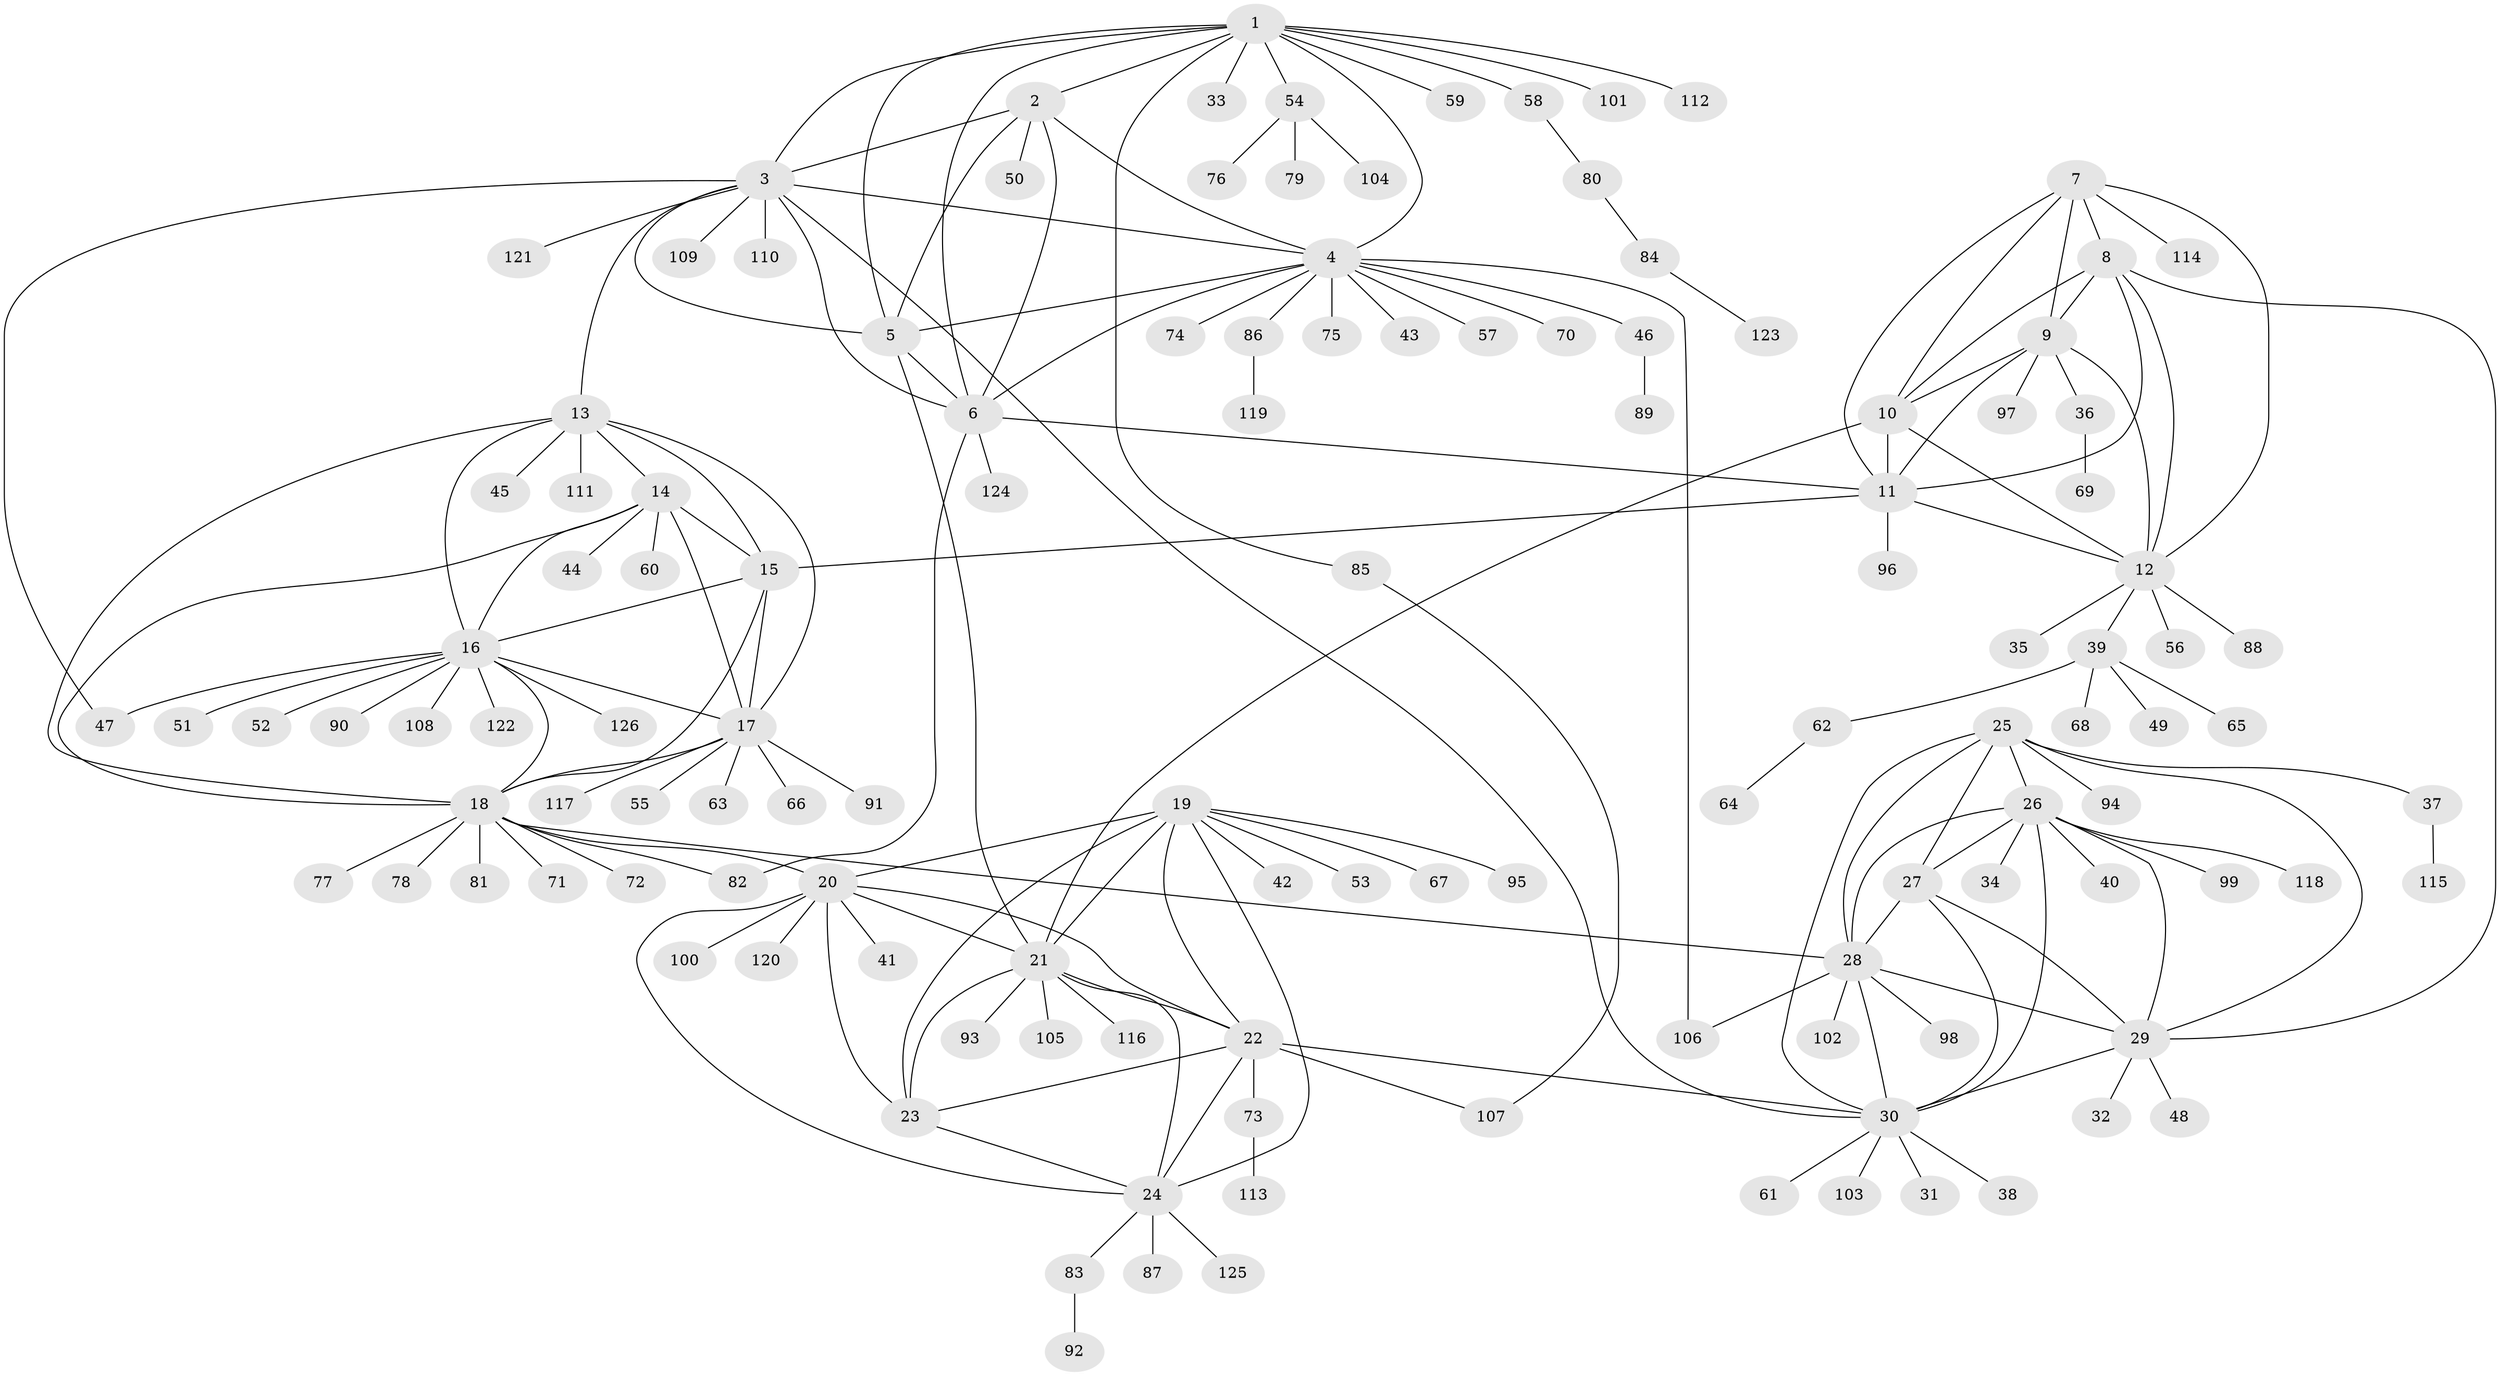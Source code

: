 // coarse degree distribution, {11: 0.015873015873015872, 5: 0.07936507936507936, 9: 0.031746031746031744, 7: 0.14285714285714285, 4: 0.047619047619047616, 6: 0.1111111111111111, 8: 0.015873015873015872, 1: 0.47619047619047616, 3: 0.015873015873015872, 2: 0.06349206349206349}
// Generated by graph-tools (version 1.1) at 2025/52/03/04/25 22:52:07]
// undirected, 126 vertices, 185 edges
graph export_dot {
  node [color=gray90,style=filled];
  1;
  2;
  3;
  4;
  5;
  6;
  7;
  8;
  9;
  10;
  11;
  12;
  13;
  14;
  15;
  16;
  17;
  18;
  19;
  20;
  21;
  22;
  23;
  24;
  25;
  26;
  27;
  28;
  29;
  30;
  31;
  32;
  33;
  34;
  35;
  36;
  37;
  38;
  39;
  40;
  41;
  42;
  43;
  44;
  45;
  46;
  47;
  48;
  49;
  50;
  51;
  52;
  53;
  54;
  55;
  56;
  57;
  58;
  59;
  60;
  61;
  62;
  63;
  64;
  65;
  66;
  67;
  68;
  69;
  70;
  71;
  72;
  73;
  74;
  75;
  76;
  77;
  78;
  79;
  80;
  81;
  82;
  83;
  84;
  85;
  86;
  87;
  88;
  89;
  90;
  91;
  92;
  93;
  94;
  95;
  96;
  97;
  98;
  99;
  100;
  101;
  102;
  103;
  104;
  105;
  106;
  107;
  108;
  109;
  110;
  111;
  112;
  113;
  114;
  115;
  116;
  117;
  118;
  119;
  120;
  121;
  122;
  123;
  124;
  125;
  126;
  1 -- 2;
  1 -- 3;
  1 -- 4;
  1 -- 5;
  1 -- 6;
  1 -- 33;
  1 -- 54;
  1 -- 58;
  1 -- 59;
  1 -- 85;
  1 -- 101;
  1 -- 112;
  2 -- 3;
  2 -- 4;
  2 -- 5;
  2 -- 6;
  2 -- 50;
  3 -- 4;
  3 -- 5;
  3 -- 6;
  3 -- 13;
  3 -- 30;
  3 -- 47;
  3 -- 109;
  3 -- 110;
  3 -- 121;
  4 -- 5;
  4 -- 6;
  4 -- 43;
  4 -- 46;
  4 -- 57;
  4 -- 70;
  4 -- 74;
  4 -- 75;
  4 -- 86;
  4 -- 106;
  5 -- 6;
  5 -- 21;
  6 -- 11;
  6 -- 82;
  6 -- 124;
  7 -- 8;
  7 -- 9;
  7 -- 10;
  7 -- 11;
  7 -- 12;
  7 -- 114;
  8 -- 9;
  8 -- 10;
  8 -- 11;
  8 -- 12;
  8 -- 29;
  9 -- 10;
  9 -- 11;
  9 -- 12;
  9 -- 36;
  9 -- 97;
  10 -- 11;
  10 -- 12;
  10 -- 21;
  11 -- 12;
  11 -- 15;
  11 -- 96;
  12 -- 35;
  12 -- 39;
  12 -- 56;
  12 -- 88;
  13 -- 14;
  13 -- 15;
  13 -- 16;
  13 -- 17;
  13 -- 18;
  13 -- 45;
  13 -- 111;
  14 -- 15;
  14 -- 16;
  14 -- 17;
  14 -- 18;
  14 -- 44;
  14 -- 60;
  15 -- 16;
  15 -- 17;
  15 -- 18;
  16 -- 17;
  16 -- 18;
  16 -- 47;
  16 -- 51;
  16 -- 52;
  16 -- 90;
  16 -- 108;
  16 -- 122;
  16 -- 126;
  17 -- 18;
  17 -- 55;
  17 -- 63;
  17 -- 66;
  17 -- 91;
  17 -- 117;
  18 -- 20;
  18 -- 28;
  18 -- 71;
  18 -- 72;
  18 -- 77;
  18 -- 78;
  18 -- 81;
  18 -- 82;
  19 -- 20;
  19 -- 21;
  19 -- 22;
  19 -- 23;
  19 -- 24;
  19 -- 42;
  19 -- 53;
  19 -- 67;
  19 -- 95;
  20 -- 21;
  20 -- 22;
  20 -- 23;
  20 -- 24;
  20 -- 41;
  20 -- 100;
  20 -- 120;
  21 -- 22;
  21 -- 23;
  21 -- 24;
  21 -- 93;
  21 -- 105;
  21 -- 116;
  22 -- 23;
  22 -- 24;
  22 -- 30;
  22 -- 73;
  22 -- 107;
  23 -- 24;
  24 -- 83;
  24 -- 87;
  24 -- 125;
  25 -- 26;
  25 -- 27;
  25 -- 28;
  25 -- 29;
  25 -- 30;
  25 -- 37;
  25 -- 94;
  26 -- 27;
  26 -- 28;
  26 -- 29;
  26 -- 30;
  26 -- 34;
  26 -- 40;
  26 -- 99;
  26 -- 118;
  27 -- 28;
  27 -- 29;
  27 -- 30;
  28 -- 29;
  28 -- 30;
  28 -- 98;
  28 -- 102;
  28 -- 106;
  29 -- 30;
  29 -- 32;
  29 -- 48;
  30 -- 31;
  30 -- 38;
  30 -- 61;
  30 -- 103;
  36 -- 69;
  37 -- 115;
  39 -- 49;
  39 -- 62;
  39 -- 65;
  39 -- 68;
  46 -- 89;
  54 -- 76;
  54 -- 79;
  54 -- 104;
  58 -- 80;
  62 -- 64;
  73 -- 113;
  80 -- 84;
  83 -- 92;
  84 -- 123;
  85 -- 107;
  86 -- 119;
}
